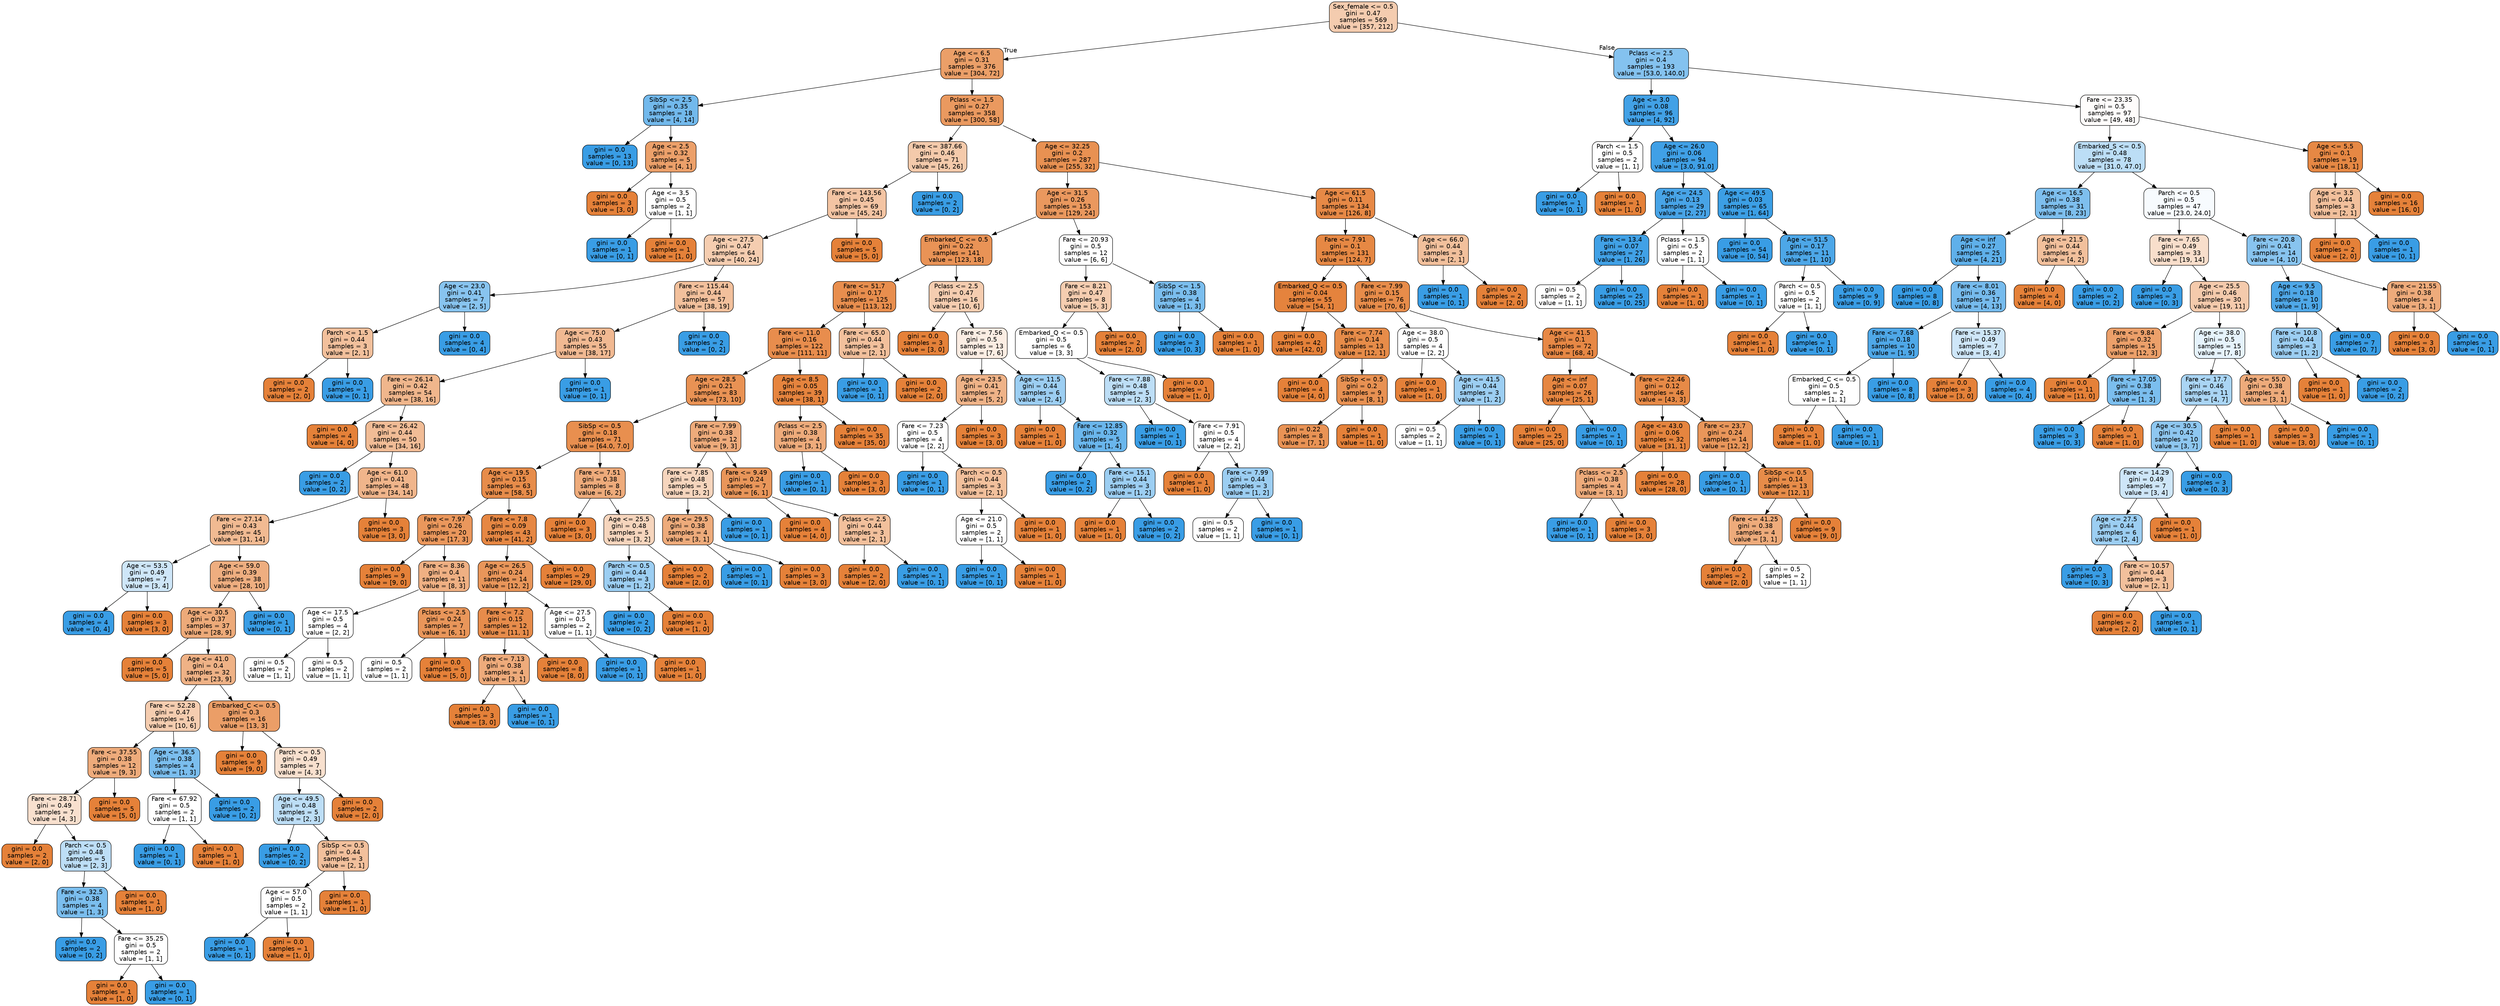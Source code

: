digraph Tree {
node [shape=box, style="filled, rounded", color="black", fontname="helvetica"] ;
edge [fontname="helvetica"] ;
0 [label="Sex_female <= 0.5\ngini = 0.47\nsamples = 569\nvalue = [357, 212]", fillcolor="#f4ccaf"] ;
1 [label="Age <= 6.5\ngini = 0.31\nsamples = 376\nvalue = [304, 72]", fillcolor="#eb9f68"] ;
0 -> 1 [labeldistance=2.5, labelangle=45, headlabel="True"] ;
2 [label="SibSp <= 2.5\ngini = 0.35\nsamples = 18\nvalue = [4, 14]", fillcolor="#72b9ec"] ;
1 -> 2 ;
3 [label="gini = 0.0\nsamples = 13\nvalue = [0, 13]", fillcolor="#399de5"] ;
2 -> 3 ;
4 [label="Age <= 2.5\ngini = 0.32\nsamples = 5\nvalue = [4, 1]", fillcolor="#eca06a"] ;
2 -> 4 ;
5 [label="gini = 0.0\nsamples = 3\nvalue = [3, 0]", fillcolor="#e58139"] ;
4 -> 5 ;
6 [label="Age <= 3.5\ngini = 0.5\nsamples = 2\nvalue = [1, 1]", fillcolor="#ffffff"] ;
4 -> 6 ;
7 [label="gini = 0.0\nsamples = 1\nvalue = [0, 1]", fillcolor="#399de5"] ;
6 -> 7 ;
8 [label="gini = 0.0\nsamples = 1\nvalue = [1, 0]", fillcolor="#e58139"] ;
6 -> 8 ;
9 [label="Pclass <= 1.5\ngini = 0.27\nsamples = 358\nvalue = [300, 58]", fillcolor="#ea995f"] ;
1 -> 9 ;
10 [label="Fare <= 387.66\ngini = 0.46\nsamples = 71\nvalue = [45, 26]", fillcolor="#f4caab"] ;
9 -> 10 ;
11 [label="Fare <= 143.56\ngini = 0.45\nsamples = 69\nvalue = [45, 24]", fillcolor="#f3c4a3"] ;
10 -> 11 ;
12 [label="Age <= 27.5\ngini = 0.47\nsamples = 64\nvalue = [40, 24]", fillcolor="#f5cdb0"] ;
11 -> 12 ;
13 [label="Age <= 23.0\ngini = 0.41\nsamples = 7\nvalue = [2, 5]", fillcolor="#88c4ef"] ;
12 -> 13 ;
14 [label="Parch <= 1.5\ngini = 0.44\nsamples = 3\nvalue = [2, 1]", fillcolor="#f2c09c"] ;
13 -> 14 ;
15 [label="gini = 0.0\nsamples = 2\nvalue = [2, 0]", fillcolor="#e58139"] ;
14 -> 15 ;
16 [label="gini = 0.0\nsamples = 1\nvalue = [0, 1]", fillcolor="#399de5"] ;
14 -> 16 ;
17 [label="gini = 0.0\nsamples = 4\nvalue = [0, 4]", fillcolor="#399de5"] ;
13 -> 17 ;
18 [label="Fare <= 115.44\ngini = 0.44\nsamples = 57\nvalue = [38, 19]", fillcolor="#f2c09c"] ;
12 -> 18 ;
19 [label="Age <= 75.0\ngini = 0.43\nsamples = 55\nvalue = [38, 17]", fillcolor="#f1b992"] ;
18 -> 19 ;
20 [label="Fare <= 26.14\ngini = 0.42\nsamples = 54\nvalue = [38, 16]", fillcolor="#f0b68c"] ;
19 -> 20 ;
21 [label="gini = 0.0\nsamples = 4\nvalue = [4, 0]", fillcolor="#e58139"] ;
20 -> 21 ;
22 [label="Fare <= 26.42\ngini = 0.44\nsamples = 50\nvalue = [34, 16]", fillcolor="#f1bc96"] ;
20 -> 22 ;
23 [label="gini = 0.0\nsamples = 2\nvalue = [0, 2]", fillcolor="#399de5"] ;
22 -> 23 ;
24 [label="Age <= 61.0\ngini = 0.41\nsamples = 48\nvalue = [34, 14]", fillcolor="#f0b58b"] ;
22 -> 24 ;
25 [label="Fare <= 27.14\ngini = 0.43\nsamples = 45\nvalue = [31, 14]", fillcolor="#f1ba92"] ;
24 -> 25 ;
26 [label="Age <= 53.5\ngini = 0.49\nsamples = 7\nvalue = [3, 4]", fillcolor="#cee6f8"] ;
25 -> 26 ;
27 [label="gini = 0.0\nsamples = 4\nvalue = [0, 4]", fillcolor="#399de5"] ;
26 -> 27 ;
28 [label="gini = 0.0\nsamples = 3\nvalue = [3, 0]", fillcolor="#e58139"] ;
26 -> 28 ;
29 [label="Age <= 59.0\ngini = 0.39\nsamples = 38\nvalue = [28, 10]", fillcolor="#eeae80"] ;
25 -> 29 ;
30 [label="Age <= 30.5\ngini = 0.37\nsamples = 37\nvalue = [28, 9]", fillcolor="#edaa79"] ;
29 -> 30 ;
31 [label="gini = 0.0\nsamples = 5\nvalue = [5, 0]", fillcolor="#e58139"] ;
30 -> 31 ;
32 [label="Age <= 41.0\ngini = 0.4\nsamples = 32\nvalue = [23, 9]", fillcolor="#efb286"] ;
30 -> 32 ;
33 [label="Fare <= 52.28\ngini = 0.47\nsamples = 16\nvalue = [10, 6]", fillcolor="#f5cdb0"] ;
32 -> 33 ;
34 [label="Fare <= 37.55\ngini = 0.38\nsamples = 12\nvalue = [9, 3]", fillcolor="#eeab7b"] ;
33 -> 34 ;
35 [label="Fare <= 28.71\ngini = 0.49\nsamples = 7\nvalue = [4, 3]", fillcolor="#f8e0ce"] ;
34 -> 35 ;
36 [label="gini = 0.0\nsamples = 2\nvalue = [2, 0]", fillcolor="#e58139"] ;
35 -> 36 ;
37 [label="Parch <= 0.5\ngini = 0.48\nsamples = 5\nvalue = [2, 3]", fillcolor="#bddef6"] ;
35 -> 37 ;
38 [label="Fare <= 32.5\ngini = 0.38\nsamples = 4\nvalue = [1, 3]", fillcolor="#7bbeee"] ;
37 -> 38 ;
39 [label="gini = 0.0\nsamples = 2\nvalue = [0, 2]", fillcolor="#399de5"] ;
38 -> 39 ;
40 [label="Fare <= 35.25\ngini = 0.5\nsamples = 2\nvalue = [1, 1]", fillcolor="#ffffff"] ;
38 -> 40 ;
41 [label="gini = 0.0\nsamples = 1\nvalue = [1, 0]", fillcolor="#e58139"] ;
40 -> 41 ;
42 [label="gini = 0.0\nsamples = 1\nvalue = [0, 1]", fillcolor="#399de5"] ;
40 -> 42 ;
43 [label="gini = 0.0\nsamples = 1\nvalue = [1, 0]", fillcolor="#e58139"] ;
37 -> 43 ;
44 [label="gini = 0.0\nsamples = 5\nvalue = [5, 0]", fillcolor="#e58139"] ;
34 -> 44 ;
45 [label="Age <= 36.5\ngini = 0.38\nsamples = 4\nvalue = [1, 3]", fillcolor="#7bbeee"] ;
33 -> 45 ;
46 [label="Fare <= 67.92\ngini = 0.5\nsamples = 2\nvalue = [1, 1]", fillcolor="#ffffff"] ;
45 -> 46 ;
47 [label="gini = 0.0\nsamples = 1\nvalue = [0, 1]", fillcolor="#399de5"] ;
46 -> 47 ;
48 [label="gini = 0.0\nsamples = 1\nvalue = [1, 0]", fillcolor="#e58139"] ;
46 -> 48 ;
49 [label="gini = 0.0\nsamples = 2\nvalue = [0, 2]", fillcolor="#399de5"] ;
45 -> 49 ;
50 [label="Embarked_C <= 0.5\ngini = 0.3\nsamples = 16\nvalue = [13, 3]", fillcolor="#eb9e67"] ;
32 -> 50 ;
51 [label="gini = 0.0\nsamples = 9\nvalue = [9, 0]", fillcolor="#e58139"] ;
50 -> 51 ;
52 [label="Parch <= 0.5\ngini = 0.49\nsamples = 7\nvalue = [4, 3]", fillcolor="#f8e0ce"] ;
50 -> 52 ;
53 [label="Age <= 49.5\ngini = 0.48\nsamples = 5\nvalue = [2, 3]", fillcolor="#bddef6"] ;
52 -> 53 ;
54 [label="gini = 0.0\nsamples = 2\nvalue = [0, 2]", fillcolor="#399de5"] ;
53 -> 54 ;
55 [label="SibSp <= 0.5\ngini = 0.44\nsamples = 3\nvalue = [2, 1]", fillcolor="#f2c09c"] ;
53 -> 55 ;
56 [label="Age <= 57.0\ngini = 0.5\nsamples = 2\nvalue = [1, 1]", fillcolor="#ffffff"] ;
55 -> 56 ;
57 [label="gini = 0.0\nsamples = 1\nvalue = [0, 1]", fillcolor="#399de5"] ;
56 -> 57 ;
58 [label="gini = 0.0\nsamples = 1\nvalue = [1, 0]", fillcolor="#e58139"] ;
56 -> 58 ;
59 [label="gini = 0.0\nsamples = 1\nvalue = [1, 0]", fillcolor="#e58139"] ;
55 -> 59 ;
60 [label="gini = 0.0\nsamples = 2\nvalue = [2, 0]", fillcolor="#e58139"] ;
52 -> 60 ;
61 [label="gini = 0.0\nsamples = 1\nvalue = [0, 1]", fillcolor="#399de5"] ;
29 -> 61 ;
62 [label="gini = 0.0\nsamples = 3\nvalue = [3, 0]", fillcolor="#e58139"] ;
24 -> 62 ;
63 [label="gini = 0.0\nsamples = 1\nvalue = [0, 1]", fillcolor="#399de5"] ;
19 -> 63 ;
64 [label="gini = 0.0\nsamples = 2\nvalue = [0, 2]", fillcolor="#399de5"] ;
18 -> 64 ;
65 [label="gini = 0.0\nsamples = 5\nvalue = [5, 0]", fillcolor="#e58139"] ;
11 -> 65 ;
66 [label="gini = 0.0\nsamples = 2\nvalue = [0, 2]", fillcolor="#399de5"] ;
10 -> 66 ;
67 [label="Age <= 32.25\ngini = 0.2\nsamples = 287\nvalue = [255, 32]", fillcolor="#e89152"] ;
9 -> 67 ;
68 [label="Age <= 31.5\ngini = 0.26\nsamples = 153\nvalue = [129, 24]", fillcolor="#ea985e"] ;
67 -> 68 ;
69 [label="Embarked_C <= 0.5\ngini = 0.22\nsamples = 141\nvalue = [123, 18]", fillcolor="#e99356"] ;
68 -> 69 ;
70 [label="Fare <= 51.7\ngini = 0.17\nsamples = 125\nvalue = [113, 12]", fillcolor="#e88e4e"] ;
69 -> 70 ;
71 [label="Fare <= 11.0\ngini = 0.16\nsamples = 122\nvalue = [111, 11]", fillcolor="#e88d4d"] ;
70 -> 71 ;
72 [label="Age <= 28.5\ngini = 0.21\nsamples = 83\nvalue = [73, 10]", fillcolor="#e99254"] ;
71 -> 72 ;
73 [label="SibSp <= 0.5\ngini = 0.18\nsamples = 71\nvalue = [64.0, 7.0]", fillcolor="#e88f4f"] ;
72 -> 73 ;
74 [label="Age <= 19.5\ngini = 0.15\nsamples = 63\nvalue = [58, 5]", fillcolor="#e78c4a"] ;
73 -> 74 ;
75 [label="Fare <= 7.97\ngini = 0.26\nsamples = 20\nvalue = [17, 3]", fillcolor="#ea975c"] ;
74 -> 75 ;
76 [label="gini = 0.0\nsamples = 9\nvalue = [9, 0]", fillcolor="#e58139"] ;
75 -> 76 ;
77 [label="Fare <= 8.36\ngini = 0.4\nsamples = 11\nvalue = [8, 3]", fillcolor="#efb083"] ;
75 -> 77 ;
78 [label="Age <= 17.5\ngini = 0.5\nsamples = 4\nvalue = [2, 2]", fillcolor="#ffffff"] ;
77 -> 78 ;
79 [label="gini = 0.5\nsamples = 2\nvalue = [1, 1]", fillcolor="#ffffff"] ;
78 -> 79 ;
80 [label="gini = 0.5\nsamples = 2\nvalue = [1, 1]", fillcolor="#ffffff"] ;
78 -> 80 ;
81 [label="Pclass <= 2.5\ngini = 0.24\nsamples = 7\nvalue = [6, 1]", fillcolor="#e9965a"] ;
77 -> 81 ;
82 [label="gini = 0.5\nsamples = 2\nvalue = [1, 1]", fillcolor="#ffffff"] ;
81 -> 82 ;
83 [label="gini = 0.0\nsamples = 5\nvalue = [5, 0]", fillcolor="#e58139"] ;
81 -> 83 ;
84 [label="Fare <= 7.8\ngini = 0.09\nsamples = 43\nvalue = [41, 2]", fillcolor="#e68743"] ;
74 -> 84 ;
85 [label="Age <= 26.5\ngini = 0.24\nsamples = 14\nvalue = [12, 2]", fillcolor="#e9965a"] ;
84 -> 85 ;
86 [label="Fare <= 7.2\ngini = 0.15\nsamples = 12\nvalue = [11, 1]", fillcolor="#e78c4b"] ;
85 -> 86 ;
87 [label="Fare <= 7.13\ngini = 0.38\nsamples = 4\nvalue = [3, 1]", fillcolor="#eeab7b"] ;
86 -> 87 ;
88 [label="gini = 0.0\nsamples = 3\nvalue = [3, 0]", fillcolor="#e58139"] ;
87 -> 88 ;
89 [label="gini = 0.0\nsamples = 1\nvalue = [0, 1]", fillcolor="#399de5"] ;
87 -> 89 ;
90 [label="gini = 0.0\nsamples = 8\nvalue = [8, 0]", fillcolor="#e58139"] ;
86 -> 90 ;
91 [label="Age <= 27.5\ngini = 0.5\nsamples = 2\nvalue = [1, 1]", fillcolor="#ffffff"] ;
85 -> 91 ;
92 [label="gini = 0.0\nsamples = 1\nvalue = [0, 1]", fillcolor="#399de5"] ;
91 -> 92 ;
93 [label="gini = 0.0\nsamples = 1\nvalue = [1, 0]", fillcolor="#e58139"] ;
91 -> 93 ;
94 [label="gini = 0.0\nsamples = 29\nvalue = [29, 0]", fillcolor="#e58139"] ;
84 -> 94 ;
95 [label="Fare <= 7.51\ngini = 0.38\nsamples = 8\nvalue = [6, 2]", fillcolor="#eeab7b"] ;
73 -> 95 ;
96 [label="gini = 0.0\nsamples = 3\nvalue = [3, 0]", fillcolor="#e58139"] ;
95 -> 96 ;
97 [label="Age <= 25.5\ngini = 0.48\nsamples = 5\nvalue = [3, 2]", fillcolor="#f6d5bd"] ;
95 -> 97 ;
98 [label="Parch <= 0.5\ngini = 0.44\nsamples = 3\nvalue = [1, 2]", fillcolor="#9ccef2"] ;
97 -> 98 ;
99 [label="gini = 0.0\nsamples = 2\nvalue = [0, 2]", fillcolor="#399de5"] ;
98 -> 99 ;
100 [label="gini = 0.0\nsamples = 1\nvalue = [1, 0]", fillcolor="#e58139"] ;
98 -> 100 ;
101 [label="gini = 0.0\nsamples = 2\nvalue = [2, 0]", fillcolor="#e58139"] ;
97 -> 101 ;
102 [label="Fare <= 7.99\ngini = 0.38\nsamples = 12\nvalue = [9, 3]", fillcolor="#eeab7b"] ;
72 -> 102 ;
103 [label="Fare <= 7.85\ngini = 0.48\nsamples = 5\nvalue = [3, 2]", fillcolor="#f6d5bd"] ;
102 -> 103 ;
104 [label="Age <= 29.5\ngini = 0.38\nsamples = 4\nvalue = [3, 1]", fillcolor="#eeab7b"] ;
103 -> 104 ;
105 [label="gini = 0.0\nsamples = 1\nvalue = [0, 1]", fillcolor="#399de5"] ;
104 -> 105 ;
106 [label="gini = 0.0\nsamples = 3\nvalue = [3, 0]", fillcolor="#e58139"] ;
104 -> 106 ;
107 [label="gini = 0.0\nsamples = 1\nvalue = [0, 1]", fillcolor="#399de5"] ;
103 -> 107 ;
108 [label="Fare <= 9.49\ngini = 0.24\nsamples = 7\nvalue = [6, 1]", fillcolor="#e9965a"] ;
102 -> 108 ;
109 [label="gini = 0.0\nsamples = 4\nvalue = [4, 0]", fillcolor="#e58139"] ;
108 -> 109 ;
110 [label="Pclass <= 2.5\ngini = 0.44\nsamples = 3\nvalue = [2, 1]", fillcolor="#f2c09c"] ;
108 -> 110 ;
111 [label="gini = 0.0\nsamples = 2\nvalue = [2, 0]", fillcolor="#e58139"] ;
110 -> 111 ;
112 [label="gini = 0.0\nsamples = 1\nvalue = [0, 1]", fillcolor="#399de5"] ;
110 -> 112 ;
113 [label="Age <= 8.5\ngini = 0.05\nsamples = 39\nvalue = [38, 1]", fillcolor="#e6843e"] ;
71 -> 113 ;
114 [label="Pclass <= 2.5\ngini = 0.38\nsamples = 4\nvalue = [3, 1]", fillcolor="#eeab7b"] ;
113 -> 114 ;
115 [label="gini = 0.0\nsamples = 1\nvalue = [0, 1]", fillcolor="#399de5"] ;
114 -> 115 ;
116 [label="gini = 0.0\nsamples = 3\nvalue = [3, 0]", fillcolor="#e58139"] ;
114 -> 116 ;
117 [label="gini = 0.0\nsamples = 35\nvalue = [35, 0]", fillcolor="#e58139"] ;
113 -> 117 ;
118 [label="Fare <= 65.0\ngini = 0.44\nsamples = 3\nvalue = [2, 1]", fillcolor="#f2c09c"] ;
70 -> 118 ;
119 [label="gini = 0.0\nsamples = 1\nvalue = [0, 1]", fillcolor="#399de5"] ;
118 -> 119 ;
120 [label="gini = 0.0\nsamples = 2\nvalue = [2, 0]", fillcolor="#e58139"] ;
118 -> 120 ;
121 [label="Pclass <= 2.5\ngini = 0.47\nsamples = 16\nvalue = [10, 6]", fillcolor="#f5cdb0"] ;
69 -> 121 ;
122 [label="gini = 0.0\nsamples = 3\nvalue = [3, 0]", fillcolor="#e58139"] ;
121 -> 122 ;
123 [label="Fare <= 7.56\ngini = 0.5\nsamples = 13\nvalue = [7, 6]", fillcolor="#fbede3"] ;
121 -> 123 ;
124 [label="Age <= 23.5\ngini = 0.41\nsamples = 7\nvalue = [5, 2]", fillcolor="#efb388"] ;
123 -> 124 ;
125 [label="Fare <= 7.23\ngini = 0.5\nsamples = 4\nvalue = [2, 2]", fillcolor="#ffffff"] ;
124 -> 125 ;
126 [label="gini = 0.0\nsamples = 1\nvalue = [0, 1]", fillcolor="#399de5"] ;
125 -> 126 ;
127 [label="Parch <= 0.5\ngini = 0.44\nsamples = 3\nvalue = [2, 1]", fillcolor="#f2c09c"] ;
125 -> 127 ;
128 [label="Age <= 21.0\ngini = 0.5\nsamples = 2\nvalue = [1, 1]", fillcolor="#ffffff"] ;
127 -> 128 ;
129 [label="gini = 0.0\nsamples = 1\nvalue = [0, 1]", fillcolor="#399de5"] ;
128 -> 129 ;
130 [label="gini = 0.0\nsamples = 1\nvalue = [1, 0]", fillcolor="#e58139"] ;
128 -> 130 ;
131 [label="gini = 0.0\nsamples = 1\nvalue = [1, 0]", fillcolor="#e58139"] ;
127 -> 131 ;
132 [label="gini = 0.0\nsamples = 3\nvalue = [3, 0]", fillcolor="#e58139"] ;
124 -> 132 ;
133 [label="Age <= 11.5\ngini = 0.44\nsamples = 6\nvalue = [2, 4]", fillcolor="#9ccef2"] ;
123 -> 133 ;
134 [label="gini = 0.0\nsamples = 1\nvalue = [1, 0]", fillcolor="#e58139"] ;
133 -> 134 ;
135 [label="Fare <= 12.85\ngini = 0.32\nsamples = 5\nvalue = [1, 4]", fillcolor="#6ab6ec"] ;
133 -> 135 ;
136 [label="gini = 0.0\nsamples = 2\nvalue = [0, 2]", fillcolor="#399de5"] ;
135 -> 136 ;
137 [label="Fare <= 15.1\ngini = 0.44\nsamples = 3\nvalue = [1, 2]", fillcolor="#9ccef2"] ;
135 -> 137 ;
138 [label="gini = 0.0\nsamples = 1\nvalue = [1, 0]", fillcolor="#e58139"] ;
137 -> 138 ;
139 [label="gini = 0.0\nsamples = 2\nvalue = [0, 2]", fillcolor="#399de5"] ;
137 -> 139 ;
140 [label="Fare <= 20.93\ngini = 0.5\nsamples = 12\nvalue = [6, 6]", fillcolor="#ffffff"] ;
68 -> 140 ;
141 [label="Fare <= 8.21\ngini = 0.47\nsamples = 8\nvalue = [5, 3]", fillcolor="#f5cdb0"] ;
140 -> 141 ;
142 [label="Embarked_Q <= 0.5\ngini = 0.5\nsamples = 6\nvalue = [3, 3]", fillcolor="#ffffff"] ;
141 -> 142 ;
143 [label="Fare <= 7.88\ngini = 0.48\nsamples = 5\nvalue = [2, 3]", fillcolor="#bddef6"] ;
142 -> 143 ;
144 [label="gini = 0.0\nsamples = 1\nvalue = [0, 1]", fillcolor="#399de5"] ;
143 -> 144 ;
145 [label="Fare <= 7.91\ngini = 0.5\nsamples = 4\nvalue = [2, 2]", fillcolor="#ffffff"] ;
143 -> 145 ;
146 [label="gini = 0.0\nsamples = 1\nvalue = [1, 0]", fillcolor="#e58139"] ;
145 -> 146 ;
147 [label="Fare <= 7.99\ngini = 0.44\nsamples = 3\nvalue = [1, 2]", fillcolor="#9ccef2"] ;
145 -> 147 ;
148 [label="gini = 0.5\nsamples = 2\nvalue = [1, 1]", fillcolor="#ffffff"] ;
147 -> 148 ;
149 [label="gini = 0.0\nsamples = 1\nvalue = [0, 1]", fillcolor="#399de5"] ;
147 -> 149 ;
150 [label="gini = 0.0\nsamples = 1\nvalue = [1, 0]", fillcolor="#e58139"] ;
142 -> 150 ;
151 [label="gini = 0.0\nsamples = 2\nvalue = [2, 0]", fillcolor="#e58139"] ;
141 -> 151 ;
152 [label="SibSp <= 1.5\ngini = 0.38\nsamples = 4\nvalue = [1, 3]", fillcolor="#7bbeee"] ;
140 -> 152 ;
153 [label="gini = 0.0\nsamples = 3\nvalue = [0, 3]", fillcolor="#399de5"] ;
152 -> 153 ;
154 [label="gini = 0.0\nsamples = 1\nvalue = [1, 0]", fillcolor="#e58139"] ;
152 -> 154 ;
155 [label="Age <= 61.5\ngini = 0.11\nsamples = 134\nvalue = [126, 8]", fillcolor="#e78946"] ;
67 -> 155 ;
156 [label="Fare <= 7.91\ngini = 0.1\nsamples = 131\nvalue = [124, 7]", fillcolor="#e68844"] ;
155 -> 156 ;
157 [label="Embarked_Q <= 0.5\ngini = 0.04\nsamples = 55\nvalue = [54, 1]", fillcolor="#e5833d"] ;
156 -> 157 ;
158 [label="gini = 0.0\nsamples = 42\nvalue = [42, 0]", fillcolor="#e58139"] ;
157 -> 158 ;
159 [label="Fare <= 7.74\ngini = 0.14\nsamples = 13\nvalue = [12, 1]", fillcolor="#e78c49"] ;
157 -> 159 ;
160 [label="gini = 0.0\nsamples = 4\nvalue = [4, 0]", fillcolor="#e58139"] ;
159 -> 160 ;
161 [label="SibSp <= 0.5\ngini = 0.2\nsamples = 9\nvalue = [8, 1]", fillcolor="#e89152"] ;
159 -> 161 ;
162 [label="gini = 0.22\nsamples = 8\nvalue = [7, 1]", fillcolor="#e99355"] ;
161 -> 162 ;
163 [label="gini = 0.0\nsamples = 1\nvalue = [1, 0]", fillcolor="#e58139"] ;
161 -> 163 ;
164 [label="Fare <= 7.99\ngini = 0.15\nsamples = 76\nvalue = [70, 6]", fillcolor="#e78c4a"] ;
156 -> 164 ;
165 [label="Age <= 38.0\ngini = 0.5\nsamples = 4\nvalue = [2, 2]", fillcolor="#ffffff"] ;
164 -> 165 ;
166 [label="gini = 0.0\nsamples = 1\nvalue = [1, 0]", fillcolor="#e58139"] ;
165 -> 166 ;
167 [label="Age <= 41.5\ngini = 0.44\nsamples = 3\nvalue = [1, 2]", fillcolor="#9ccef2"] ;
165 -> 167 ;
168 [label="gini = 0.5\nsamples = 2\nvalue = [1, 1]", fillcolor="#ffffff"] ;
167 -> 168 ;
169 [label="gini = 0.0\nsamples = 1\nvalue = [0, 1]", fillcolor="#399de5"] ;
167 -> 169 ;
170 [label="Age <= 41.5\ngini = 0.1\nsamples = 72\nvalue = [68, 4]", fillcolor="#e78845"] ;
164 -> 170 ;
171 [label="Age <= inf\ngini = 0.07\nsamples = 26\nvalue = [25, 1]", fillcolor="#e68641"] ;
170 -> 171 ;
172 [label="gini = 0.0\nsamples = 25\nvalue = [25, 0]", fillcolor="#e58139"] ;
171 -> 172 ;
173 [label="gini = 0.0\nsamples = 1\nvalue = [0, 1]", fillcolor="#399de5"] ;
171 -> 173 ;
174 [label="Fare <= 22.46\ngini = 0.12\nsamples = 46\nvalue = [43, 3]", fillcolor="#e78a47"] ;
170 -> 174 ;
175 [label="Age <= 43.0\ngini = 0.06\nsamples = 32\nvalue = [31, 1]", fillcolor="#e6853f"] ;
174 -> 175 ;
176 [label="Pclass <= 2.5\ngini = 0.38\nsamples = 4\nvalue = [3, 1]", fillcolor="#eeab7b"] ;
175 -> 176 ;
177 [label="gini = 0.0\nsamples = 1\nvalue = [0, 1]", fillcolor="#399de5"] ;
176 -> 177 ;
178 [label="gini = 0.0\nsamples = 3\nvalue = [3, 0]", fillcolor="#e58139"] ;
176 -> 178 ;
179 [label="gini = 0.0\nsamples = 28\nvalue = [28, 0]", fillcolor="#e58139"] ;
175 -> 179 ;
180 [label="Fare <= 23.7\ngini = 0.24\nsamples = 14\nvalue = [12, 2]", fillcolor="#e9965a"] ;
174 -> 180 ;
181 [label="gini = 0.0\nsamples = 1\nvalue = [0, 1]", fillcolor="#399de5"] ;
180 -> 181 ;
182 [label="SibSp <= 0.5\ngini = 0.14\nsamples = 13\nvalue = [12, 1]", fillcolor="#e78c49"] ;
180 -> 182 ;
183 [label="Fare <= 41.25\ngini = 0.38\nsamples = 4\nvalue = [3, 1]", fillcolor="#eeab7b"] ;
182 -> 183 ;
184 [label="gini = 0.0\nsamples = 2\nvalue = [2, 0]", fillcolor="#e58139"] ;
183 -> 184 ;
185 [label="gini = 0.5\nsamples = 2\nvalue = [1, 1]", fillcolor="#ffffff"] ;
183 -> 185 ;
186 [label="gini = 0.0\nsamples = 9\nvalue = [9, 0]", fillcolor="#e58139"] ;
182 -> 186 ;
187 [label="Age <= 66.0\ngini = 0.44\nsamples = 3\nvalue = [2, 1]", fillcolor="#f2c09c"] ;
155 -> 187 ;
188 [label="gini = 0.0\nsamples = 1\nvalue = [0, 1]", fillcolor="#399de5"] ;
187 -> 188 ;
189 [label="gini = 0.0\nsamples = 2\nvalue = [2, 0]", fillcolor="#e58139"] ;
187 -> 189 ;
190 [label="Pclass <= 2.5\ngini = 0.4\nsamples = 193\nvalue = [53.0, 140.0]", fillcolor="#84c2ef"] ;
0 -> 190 [labeldistance=2.5, labelangle=-45, headlabel="False"] ;
191 [label="Age <= 3.0\ngini = 0.08\nsamples = 96\nvalue = [4, 92]", fillcolor="#42a1e6"] ;
190 -> 191 ;
192 [label="Parch <= 1.5\ngini = 0.5\nsamples = 2\nvalue = [1, 1]", fillcolor="#ffffff"] ;
191 -> 192 ;
193 [label="gini = 0.0\nsamples = 1\nvalue = [0, 1]", fillcolor="#399de5"] ;
192 -> 193 ;
194 [label="gini = 0.0\nsamples = 1\nvalue = [1, 0]", fillcolor="#e58139"] ;
192 -> 194 ;
195 [label="Age <= 26.0\ngini = 0.06\nsamples = 94\nvalue = [3.0, 91.0]", fillcolor="#40a0e6"] ;
191 -> 195 ;
196 [label="Age <= 24.5\ngini = 0.13\nsamples = 29\nvalue = [2, 27]", fillcolor="#48a4e7"] ;
195 -> 196 ;
197 [label="Fare <= 13.4\ngini = 0.07\nsamples = 27\nvalue = [1, 26]", fillcolor="#41a1e6"] ;
196 -> 197 ;
198 [label="gini = 0.5\nsamples = 2\nvalue = [1, 1]", fillcolor="#ffffff"] ;
197 -> 198 ;
199 [label="gini = 0.0\nsamples = 25\nvalue = [0, 25]", fillcolor="#399de5"] ;
197 -> 199 ;
200 [label="Pclass <= 1.5\ngini = 0.5\nsamples = 2\nvalue = [1, 1]", fillcolor="#ffffff"] ;
196 -> 200 ;
201 [label="gini = 0.0\nsamples = 1\nvalue = [1, 0]", fillcolor="#e58139"] ;
200 -> 201 ;
202 [label="gini = 0.0\nsamples = 1\nvalue = [0, 1]", fillcolor="#399de5"] ;
200 -> 202 ;
203 [label="Age <= 49.5\ngini = 0.03\nsamples = 65\nvalue = [1, 64]", fillcolor="#3c9fe5"] ;
195 -> 203 ;
204 [label="gini = 0.0\nsamples = 54\nvalue = [0, 54]", fillcolor="#399de5"] ;
203 -> 204 ;
205 [label="Age <= 51.5\ngini = 0.17\nsamples = 11\nvalue = [1, 10]", fillcolor="#4da7e8"] ;
203 -> 205 ;
206 [label="Parch <= 0.5\ngini = 0.5\nsamples = 2\nvalue = [1, 1]", fillcolor="#ffffff"] ;
205 -> 206 ;
207 [label="gini = 0.0\nsamples = 1\nvalue = [1, 0]", fillcolor="#e58139"] ;
206 -> 207 ;
208 [label="gini = 0.0\nsamples = 1\nvalue = [0, 1]", fillcolor="#399de5"] ;
206 -> 208 ;
209 [label="gini = 0.0\nsamples = 9\nvalue = [0, 9]", fillcolor="#399de5"] ;
205 -> 209 ;
210 [label="Fare <= 23.35\ngini = 0.5\nsamples = 97\nvalue = [49, 48]", fillcolor="#fefcfb"] ;
190 -> 210 ;
211 [label="Embarked_S <= 0.5\ngini = 0.48\nsamples = 78\nvalue = [31.0, 47.0]", fillcolor="#bcdef6"] ;
210 -> 211 ;
212 [label="Age <= 16.5\ngini = 0.38\nsamples = 31\nvalue = [8, 23]", fillcolor="#7ebfee"] ;
211 -> 212 ;
213 [label="Age <= inf\ngini = 0.27\nsamples = 25\nvalue = [4, 21]", fillcolor="#5fb0ea"] ;
212 -> 213 ;
214 [label="gini = 0.0\nsamples = 8\nvalue = [0, 8]", fillcolor="#399de5"] ;
213 -> 214 ;
215 [label="Fare <= 8.01\ngini = 0.36\nsamples = 17\nvalue = [4, 13]", fillcolor="#76bbed"] ;
213 -> 215 ;
216 [label="Fare <= 7.68\ngini = 0.18\nsamples = 10\nvalue = [1, 9]", fillcolor="#4fa8e8"] ;
215 -> 216 ;
217 [label="Embarked_C <= 0.5\ngini = 0.5\nsamples = 2\nvalue = [1, 1]", fillcolor="#ffffff"] ;
216 -> 217 ;
218 [label="gini = 0.0\nsamples = 1\nvalue = [1, 0]", fillcolor="#e58139"] ;
217 -> 218 ;
219 [label="gini = 0.0\nsamples = 1\nvalue = [0, 1]", fillcolor="#399de5"] ;
217 -> 219 ;
220 [label="gini = 0.0\nsamples = 8\nvalue = [0, 8]", fillcolor="#399de5"] ;
216 -> 220 ;
221 [label="Fare <= 15.37\ngini = 0.49\nsamples = 7\nvalue = [3, 4]", fillcolor="#cee6f8"] ;
215 -> 221 ;
222 [label="gini = 0.0\nsamples = 3\nvalue = [3, 0]", fillcolor="#e58139"] ;
221 -> 222 ;
223 [label="gini = 0.0\nsamples = 4\nvalue = [0, 4]", fillcolor="#399de5"] ;
221 -> 223 ;
224 [label="Age <= 21.5\ngini = 0.44\nsamples = 6\nvalue = [4, 2]", fillcolor="#f2c09c"] ;
212 -> 224 ;
225 [label="gini = 0.0\nsamples = 4\nvalue = [4, 0]", fillcolor="#e58139"] ;
224 -> 225 ;
226 [label="gini = 0.0\nsamples = 2\nvalue = [0, 2]", fillcolor="#399de5"] ;
224 -> 226 ;
227 [label="Parch <= 0.5\ngini = 0.5\nsamples = 47\nvalue = [23.0, 24.0]", fillcolor="#f7fbfe"] ;
211 -> 227 ;
228 [label="Fare <= 7.65\ngini = 0.49\nsamples = 33\nvalue = [19, 14]", fillcolor="#f8decb"] ;
227 -> 228 ;
229 [label="gini = 0.0\nsamples = 3\nvalue = [0, 3]", fillcolor="#399de5"] ;
228 -> 229 ;
230 [label="Age <= 25.5\ngini = 0.46\nsamples = 30\nvalue = [19, 11]", fillcolor="#f4caac"] ;
228 -> 230 ;
231 [label="Fare <= 9.84\ngini = 0.32\nsamples = 15\nvalue = [12, 3]", fillcolor="#eca06a"] ;
230 -> 231 ;
232 [label="gini = 0.0\nsamples = 11\nvalue = [11, 0]", fillcolor="#e58139"] ;
231 -> 232 ;
233 [label="Fare <= 17.05\ngini = 0.38\nsamples = 4\nvalue = [1, 3]", fillcolor="#7bbeee"] ;
231 -> 233 ;
234 [label="gini = 0.0\nsamples = 3\nvalue = [0, 3]", fillcolor="#399de5"] ;
233 -> 234 ;
235 [label="gini = 0.0\nsamples = 1\nvalue = [1, 0]", fillcolor="#e58139"] ;
233 -> 235 ;
236 [label="Age <= 38.0\ngini = 0.5\nsamples = 15\nvalue = [7, 8]", fillcolor="#e6f3fc"] ;
230 -> 236 ;
237 [label="Fare <= 17.7\ngini = 0.46\nsamples = 11\nvalue = [4, 7]", fillcolor="#aad5f4"] ;
236 -> 237 ;
238 [label="Age <= 30.5\ngini = 0.42\nsamples = 10\nvalue = [3, 7]", fillcolor="#8ec7f0"] ;
237 -> 238 ;
239 [label="Fare <= 14.29\ngini = 0.49\nsamples = 7\nvalue = [3, 4]", fillcolor="#cee6f8"] ;
238 -> 239 ;
240 [label="Age <= 27.5\ngini = 0.44\nsamples = 6\nvalue = [2, 4]", fillcolor="#9ccef2"] ;
239 -> 240 ;
241 [label="gini = 0.0\nsamples = 3\nvalue = [0, 3]", fillcolor="#399de5"] ;
240 -> 241 ;
242 [label="Fare <= 10.57\ngini = 0.44\nsamples = 3\nvalue = [2, 1]", fillcolor="#f2c09c"] ;
240 -> 242 ;
243 [label="gini = 0.0\nsamples = 2\nvalue = [2, 0]", fillcolor="#e58139"] ;
242 -> 243 ;
244 [label="gini = 0.0\nsamples = 1\nvalue = [0, 1]", fillcolor="#399de5"] ;
242 -> 244 ;
245 [label="gini = 0.0\nsamples = 1\nvalue = [1, 0]", fillcolor="#e58139"] ;
239 -> 245 ;
246 [label="gini = 0.0\nsamples = 3\nvalue = [0, 3]", fillcolor="#399de5"] ;
238 -> 246 ;
247 [label="gini = 0.0\nsamples = 1\nvalue = [1, 0]", fillcolor="#e58139"] ;
237 -> 247 ;
248 [label="Age <= 55.0\ngini = 0.38\nsamples = 4\nvalue = [3, 1]", fillcolor="#eeab7b"] ;
236 -> 248 ;
249 [label="gini = 0.0\nsamples = 3\nvalue = [3, 0]", fillcolor="#e58139"] ;
248 -> 249 ;
250 [label="gini = 0.0\nsamples = 1\nvalue = [0, 1]", fillcolor="#399de5"] ;
248 -> 250 ;
251 [label="Fare <= 20.8\ngini = 0.41\nsamples = 14\nvalue = [4, 10]", fillcolor="#88c4ef"] ;
227 -> 251 ;
252 [label="Age <= 9.5\ngini = 0.18\nsamples = 10\nvalue = [1, 9]", fillcolor="#4fa8e8"] ;
251 -> 252 ;
253 [label="Fare <= 10.8\ngini = 0.44\nsamples = 3\nvalue = [1, 2]", fillcolor="#9ccef2"] ;
252 -> 253 ;
254 [label="gini = 0.0\nsamples = 1\nvalue = [1, 0]", fillcolor="#e58139"] ;
253 -> 254 ;
255 [label="gini = 0.0\nsamples = 2\nvalue = [0, 2]", fillcolor="#399de5"] ;
253 -> 255 ;
256 [label="gini = 0.0\nsamples = 7\nvalue = [0, 7]", fillcolor="#399de5"] ;
252 -> 256 ;
257 [label="Fare <= 21.55\ngini = 0.38\nsamples = 4\nvalue = [3, 1]", fillcolor="#eeab7b"] ;
251 -> 257 ;
258 [label="gini = 0.0\nsamples = 3\nvalue = [3, 0]", fillcolor="#e58139"] ;
257 -> 258 ;
259 [label="gini = 0.0\nsamples = 1\nvalue = [0, 1]", fillcolor="#399de5"] ;
257 -> 259 ;
260 [label="Age <= 5.5\ngini = 0.1\nsamples = 19\nvalue = [18, 1]", fillcolor="#e68844"] ;
210 -> 260 ;
261 [label="Age <= 3.5\ngini = 0.44\nsamples = 3\nvalue = [2, 1]", fillcolor="#f2c09c"] ;
260 -> 261 ;
262 [label="gini = 0.0\nsamples = 2\nvalue = [2, 0]", fillcolor="#e58139"] ;
261 -> 262 ;
263 [label="gini = 0.0\nsamples = 1\nvalue = [0, 1]", fillcolor="#399de5"] ;
261 -> 263 ;
264 [label="gini = 0.0\nsamples = 16\nvalue = [16, 0]", fillcolor="#e58139"] ;
260 -> 264 ;
}